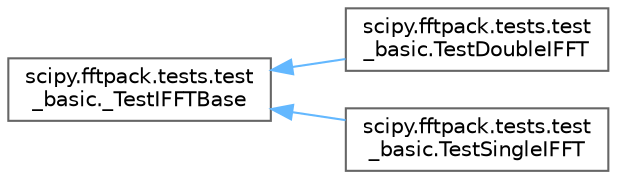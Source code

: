digraph "Graphical Class Hierarchy"
{
 // LATEX_PDF_SIZE
  bgcolor="transparent";
  edge [fontname=Helvetica,fontsize=10,labelfontname=Helvetica,labelfontsize=10];
  node [fontname=Helvetica,fontsize=10,shape=box,height=0.2,width=0.4];
  rankdir="LR";
  Node0 [id="Node000000",label="scipy.fftpack.tests.test\l_basic._TestIFFTBase",height=0.2,width=0.4,color="grey40", fillcolor="white", style="filled",URL="$db/ddf/classscipy_1_1fftpack_1_1tests_1_1test__basic_1_1__TestIFFTBase.html",tooltip=" "];
  Node0 -> Node1 [id="edge5038_Node000000_Node000001",dir="back",color="steelblue1",style="solid",tooltip=" "];
  Node1 [id="Node000001",label="scipy.fftpack.tests.test\l_basic.TestDoubleIFFT",height=0.2,width=0.4,color="grey40", fillcolor="white", style="filled",URL="$db/d70/classscipy_1_1fftpack_1_1tests_1_1test__basic_1_1TestDoubleIFFT.html",tooltip=" "];
  Node0 -> Node2 [id="edge5039_Node000000_Node000002",dir="back",color="steelblue1",style="solid",tooltip=" "];
  Node2 [id="Node000002",label="scipy.fftpack.tests.test\l_basic.TestSingleIFFT",height=0.2,width=0.4,color="grey40", fillcolor="white", style="filled",URL="$d8/df0/classscipy_1_1fftpack_1_1tests_1_1test__basic_1_1TestSingleIFFT.html",tooltip=" "];
}
